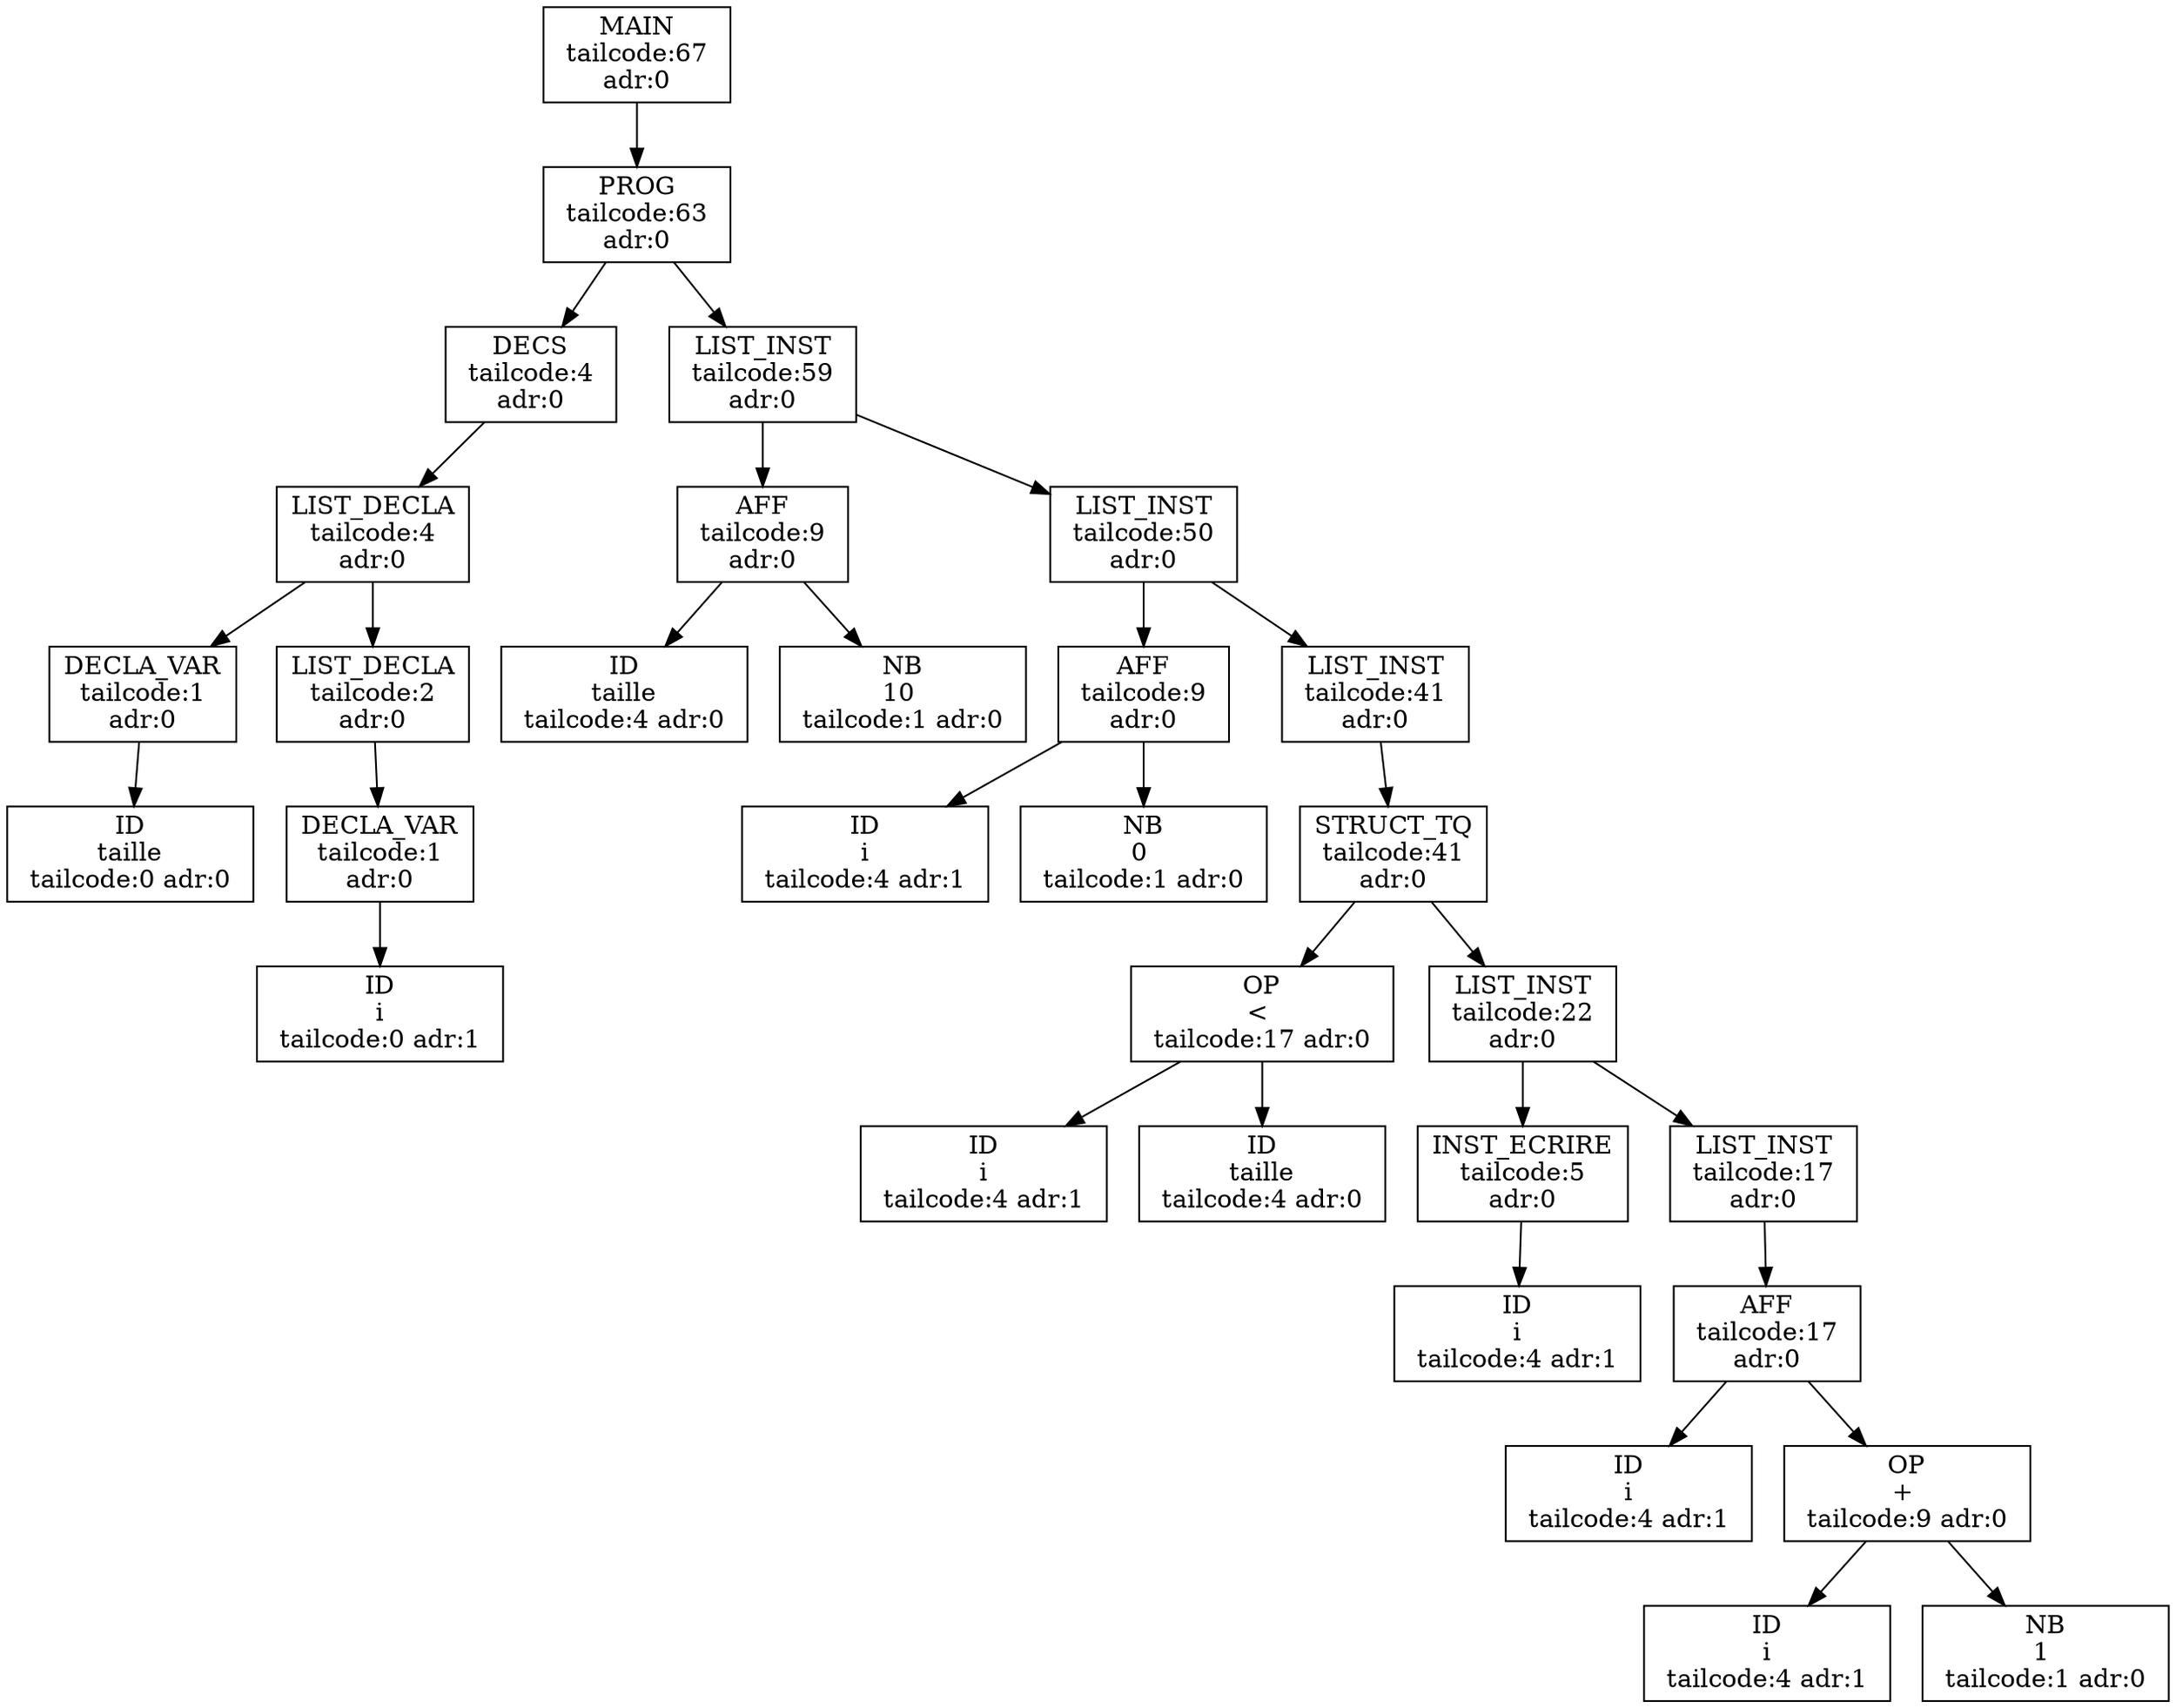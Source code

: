 digraph ASA {
node0x558834a59e70 [label="MAIN
 tailcode:67 
 adr:0 \n", shape=box];
node0x558834a59e70 -> node0x558834a59e30;
node0x558834a59e30 [label="PROG
 tailcode:63 
 adr:0 \n", shape=box];
node0x558834a59e30 -> node0x558834a59870;
node0x558834a59870 [label="DECS
 tailcode:4 
 adr:0 \n", shape=box];
node0x558834a59870 -> node0x558834a59830;
node0x558834a59830 [label="LIST_DECLA
 tailcode:4 
 adr:0 \n", shape=box];
node0x558834a59830 -> node0x558834a596f0;
node0x558834a596f0 [label="DECLA_VAR
 tailcode:1 
 adr:0 \n", shape=box];
node0x558834a596f0 -> node0x558834a59730;
node0x558834a59730 [label="ID\ntaille
 tailcode:0 adr:0 \n", shape=box];
node0x558834a59830 -> node0x558834a597f0;
node0x558834a597f0 [label="LIST_DECLA
 tailcode:2 
 adr:0 \n", shape=box];
node0x558834a597f0 -> node0x558834a59770;
node0x558834a59770 [label="DECLA_VAR
 tailcode:1 
 adr:0 \n", shape=box];
node0x558834a59770 -> node0x558834a597b0;
node0x558834a597b0 [label="ID\ni
 tailcode:0 adr:1 \n", shape=box];
node0x558834a59e30 -> node0x558834a59df0;
node0x558834a59df0 [label="LIST_INST
 tailcode:59 
 adr:0 \n", shape=box];
node0x558834a59df0 -> node0x558834a598f0;
node0x558834a598f0 [label="AFF
 tailcode:9 
 adr:0 \n", shape=box];
node0x558834a598f0 -> node0x558834a59930;
node0x558834a59930 [label="ID\ntaille
 tailcode:4 adr:0 \n", shape=box];
node0x558834a598f0 -> node0x558834a598b0;
node0x558834a598b0 [label="NB\n10 
 tailcode:1 adr:0 \n", shape=box];
node0x558834a59df0 -> node0x558834a59db0;
node0x558834a59db0 [label="LIST_INST
 tailcode:50 
 adr:0 \n", shape=box];
node0x558834a59db0 -> node0x558834a599b0;
node0x558834a599b0 [label="AFF
 tailcode:9 
 adr:0 \n", shape=box];
node0x558834a599b0 -> node0x558834a599f0;
node0x558834a599f0 [label="ID\ni
 tailcode:4 adr:1 \n", shape=box];
node0x558834a599b0 -> node0x558834a59970;
node0x558834a59970 [label="NB\n0 
 tailcode:1 adr:0 \n", shape=box];
node0x558834a59db0 -> node0x558834a59d70;
node0x558834a59d70 [label="LIST_INST
 tailcode:41 
 adr:0 \n", shape=box];
node0x558834a59d70 -> node0x558834a59d30;
node0x558834a59d30 [label="STRUCT_TQ
 tailcode:41 
 adr:0 \n", shape=box];
node0x558834a59d30 -> node0x558834a59ab0;
node0x558834a59ab0 [label="OP\n< 
 tailcode:17 adr:0 \n", shape=box];
node0x558834a59ab0 -> node0x558834a59a30;
node0x558834a59a30 [label="ID\ni
 tailcode:4 adr:1 \n", shape=box];
node0x558834a59ab0 -> node0x558834a59a70;
node0x558834a59a70 [label="ID\ntaille
 tailcode:4 adr:0 \n", shape=box];
node0x558834a59d30 -> node0x558834a59cf0;
node0x558834a59cf0 [label="LIST_INST
 tailcode:22 
 adr:0 \n", shape=box];
node0x558834a59cf0 -> node0x558834a59b30;
node0x558834a59b30 [label="INST_ECRIRE
 tailcode:5 
 adr:0 \n", shape=box];
node0x558834a59b30 -> node0x558834a59af0;
node0x558834a59af0 [label="ID\ni
 tailcode:4 adr:1 \n", shape=box];
node0x558834a59cf0 -> node0x558834a59cb0;
node0x558834a59cb0 [label="LIST_INST
 tailcode:17 
 adr:0 \n", shape=box];
node0x558834a59cb0 -> node0x558834a59c30;
node0x558834a59c30 [label="AFF
 tailcode:17 
 adr:0 \n", shape=box];
node0x558834a59c30 -> node0x558834a59c70;
node0x558834a59c70 [label="ID\ni
 tailcode:4 adr:1 \n", shape=box];
node0x558834a59c30 -> node0x558834a59bf0;
node0x558834a59bf0 [label="OP\n+ 
 tailcode:9 adr:0 \n", shape=box];
node0x558834a59bf0 -> node0x558834a59b70;
node0x558834a59b70 [label="ID\ni
 tailcode:4 adr:1 \n", shape=box];
node0x558834a59bf0 -> node0x558834a59bb0;
node0x558834a59bb0 [label="NB\n1 
 tailcode:1 adr:0 \n", shape=box];
}
